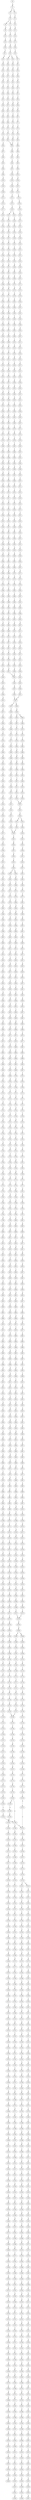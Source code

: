 strict digraph  {
	S0 -> S1 [ label = A ];
	S1 -> S2 [ label = A ];
	S1 -> S3 [ label = G ];
	S2 -> S4 [ label = T ];
	S3 -> S5 [ label = T ];
	S4 -> S6 [ label = C ];
	S4 -> S7 [ label = T ];
	S5 -> S8 [ label = C ];
	S6 -> S9 [ label = G ];
	S7 -> S10 [ label = G ];
	S8 -> S11 [ label = G ];
	S9 -> S12 [ label = C ];
	S10 -> S13 [ label = C ];
	S11 -> S14 [ label = C ];
	S12 -> S15 [ label = C ];
	S13 -> S16 [ label = C ];
	S14 -> S17 [ label = C ];
	S15 -> S18 [ label = A ];
	S16 -> S19 [ label = A ];
	S17 -> S20 [ label = A ];
	S18 -> S21 [ label = T ];
	S19 -> S22 [ label = T ];
	S20 -> S23 [ label = T ];
	S21 -> S24 [ label = G ];
	S22 -> S25 [ label = A ];
	S22 -> S26 [ label = G ];
	S23 -> S27 [ label = G ];
	S24 -> S28 [ label = A ];
	S25 -> S29 [ label = A ];
	S26 -> S30 [ label = A ];
	S27 -> S31 [ label = A ];
	S28 -> S32 [ label = A ];
	S29 -> S33 [ label = A ];
	S30 -> S34 [ label = A ];
	S31 -> S35 [ label = A ];
	S32 -> S36 [ label = G ];
	S33 -> S37 [ label = C ];
	S34 -> S38 [ label = C ];
	S35 -> S39 [ label = G ];
	S36 -> S40 [ label = A ];
	S37 -> S41 [ label = C ];
	S38 -> S42 [ label = C ];
	S39 -> S43 [ label = A ];
	S40 -> S44 [ label = G ];
	S41 -> S45 [ label = T ];
	S42 -> S46 [ label = T ];
	S43 -> S47 [ label = G ];
	S44 -> S48 [ label = T ];
	S45 -> S49 [ label = C ];
	S46 -> S50 [ label = C ];
	S47 -> S51 [ label = G ];
	S48 -> S52 [ label = C ];
	S49 -> S53 [ label = C ];
	S50 -> S54 [ label = C ];
	S51 -> S55 [ label = C ];
	S52 -> S56 [ label = T ];
	S53 -> S57 [ label = A ];
	S54 -> S58 [ label = A ];
	S55 -> S59 [ label = A ];
	S56 -> S60 [ label = C ];
	S57 -> S61 [ label = G ];
	S58 -> S62 [ label = G ];
	S59 -> S63 [ label = G ];
	S60 -> S64 [ label = T ];
	S61 -> S65 [ label = T ];
	S62 -> S66 [ label = T ];
	S63 -> S67 [ label = T ];
	S64 -> S68 [ label = C ];
	S65 -> S69 [ label = C ];
	S66 -> S70 [ label = C ];
	S67 -> S71 [ label = C ];
	S68 -> S72 [ label = T ];
	S69 -> S73 [ label = G ];
	S70 -> S74 [ label = G ];
	S71 -> S75 [ label = C ];
	S72 -> S76 [ label = C ];
	S73 -> S77 [ label = T ];
	S74 -> S78 [ label = T ];
	S75 -> S79 [ label = T ];
	S76 -> S80 [ label = G ];
	S77 -> S81 [ label = G ];
	S78 -> S82 [ label = G ];
	S79 -> S83 [ label = G ];
	S80 -> S84 [ label = G ];
	S81 -> S85 [ label = C ];
	S82 -> S85 [ label = C ];
	S83 -> S86 [ label = C ];
	S84 -> S87 [ label = T ];
	S85 -> S88 [ label = C ];
	S86 -> S89 [ label = G ];
	S87 -> S90 [ label = C ];
	S88 -> S91 [ label = A ];
	S89 -> S92 [ label = G ];
	S90 -> S93 [ label = T ];
	S91 -> S94 [ label = C ];
	S92 -> S95 [ label = C ];
	S93 -> S96 [ label = C ];
	S94 -> S97 [ label = G ];
	S95 -> S98 [ label = C ];
	S96 -> S99 [ label = G ];
	S97 -> S100 [ label = A ];
	S98 -> S101 [ label = T ];
	S99 -> S102 [ label = G ];
	S100 -> S103 [ label = G ];
	S101 -> S104 [ label = G ];
	S102 -> S105 [ label = T ];
	S103 -> S106 [ label = T ];
	S104 -> S107 [ label = T ];
	S105 -> S108 [ label = T ];
	S106 -> S109 [ label = G ];
	S107 -> S110 [ label = G ];
	S108 -> S111 [ label = C ];
	S109 -> S112 [ label = T ];
	S110 -> S113 [ label = C ];
	S111 -> S114 [ label = A ];
	S112 -> S115 [ label = C ];
	S113 -> S116 [ label = T ];
	S114 -> S117 [ label = A ];
	S115 -> S118 [ label = T ];
	S116 -> S119 [ label = A ];
	S117 -> S120 [ label = G ];
	S118 -> S121 [ label = T ];
	S118 -> S122 [ label = C ];
	S119 -> S123 [ label = C ];
	S120 -> S124 [ label = A ];
	S121 -> S125 [ label = C ];
	S122 -> S126 [ label = C ];
	S123 -> S127 [ label = C ];
	S124 -> S128 [ label = C ];
	S125 -> S129 [ label = G ];
	S126 -> S130 [ label = G ];
	S127 -> S131 [ label = T ];
	S128 -> S132 [ label = C ];
	S129 -> S133 [ label = G ];
	S130 -> S134 [ label = T ];
	S131 -> S135 [ label = G ];
	S132 -> S136 [ label = T ];
	S133 -> S137 [ label = T ];
	S134 -> S138 [ label = T ];
	S135 -> S139 [ label = T ];
	S136 -> S140 [ label = T ];
	S137 -> S141 [ label = C ];
	S138 -> S142 [ label = C ];
	S139 -> S143 [ label = C ];
	S140 -> S144 [ label = T ];
	S141 -> S145 [ label = C ];
	S142 -> S146 [ label = C ];
	S143 -> S147 [ label = C ];
	S144 -> S148 [ label = T ];
	S145 -> S149 [ label = T ];
	S146 -> S150 [ label = T ];
	S147 -> S151 [ label = T ];
	S148 -> S152 [ label = T ];
	S149 -> S153 [ label = T ];
	S150 -> S154 [ label = T ];
	S151 -> S155 [ label = T ];
	S152 -> S156 [ label = G ];
	S153 -> S157 [ label = G ];
	S154 -> S158 [ label = A ];
	S155 -> S159 [ label = G ];
	S156 -> S160 [ label = A ];
	S157 -> S161 [ label = A ];
	S158 -> S162 [ label = A ];
	S159 -> S163 [ label = A ];
	S160 -> S164 [ label = A ];
	S161 -> S165 [ label = A ];
	S162 -> S166 [ label = A ];
	S163 -> S167 [ label = A ];
	S164 -> S168 [ label = C ];
	S165 -> S169 [ label = C ];
	S166 -> S170 [ label = C ];
	S167 -> S171 [ label = C ];
	S168 -> S172 [ label = A ];
	S169 -> S173 [ label = A ];
	S170 -> S174 [ label = A ];
	S171 -> S175 [ label = A ];
	S172 -> S176 [ label = G ];
	S173 -> S177 [ label = G ];
	S174 -> S178 [ label = G ];
	S175 -> S179 [ label = G ];
	S176 -> S180 [ label = T ];
	S177 -> S181 [ label = G ];
	S178 -> S182 [ label = G ];
	S179 -> S183 [ label = G ];
	S180 -> S184 [ label = T ];
	S181 -> S185 [ label = T ];
	S182 -> S186 [ label = T ];
	S183 -> S187 [ label = G ];
	S184 -> S188 [ label = G ];
	S185 -> S189 [ label = C ];
	S186 -> S190 [ label = C ];
	S187 -> S191 [ label = T ];
	S188 -> S192 [ label = A ];
	S189 -> S193 [ label = C ];
	S190 -> S194 [ label = T ];
	S191 -> S195 [ label = C ];
	S192 -> S196 [ label = C ];
	S193 -> S197 [ label = C ];
	S194 -> S198 [ label = C ];
	S195 -> S199 [ label = C ];
	S196 -> S200 [ label = T ];
	S197 -> S201 [ label = T ];
	S198 -> S202 [ label = T ];
	S199 -> S203 [ label = G ];
	S200 -> S204 [ label = G ];
	S201 -> S205 [ label = T ];
	S202 -> S206 [ label = C ];
	S203 -> S207 [ label = C ];
	S204 -> S208 [ label = T ];
	S205 -> S209 [ label = C ];
	S206 -> S210 [ label = C ];
	S207 -> S211 [ label = C ];
	S208 -> S212 [ label = A ];
	S209 -> S213 [ label = G ];
	S210 -> S214 [ label = G ];
	S211 -> S215 [ label = G ];
	S212 -> S216 [ label = C ];
	S213 -> S217 [ label = C ];
	S214 -> S218 [ label = T ];
	S215 -> S219 [ label = C ];
	S216 -> S220 [ label = A ];
	S217 -> S221 [ label = A ];
	S218 -> S222 [ label = A ];
	S219 -> S223 [ label = A ];
	S220 -> S224 [ label = C ];
	S221 -> S225 [ label = C ];
	S222 -> S226 [ label = C ];
	S223 -> S227 [ label = C ];
	S224 -> S228 [ label = T ];
	S225 -> S229 [ label = G ];
	S226 -> S230 [ label = A ];
	S227 -> S231 [ label = G ];
	S228 -> S232 [ label = T ];
	S229 -> S233 [ label = T ];
	S230 -> S234 [ label = T ];
	S231 -> S235 [ label = C ];
	S232 -> S236 [ label = G ];
	S233 -> S237 [ label = G ];
	S234 -> S238 [ label = G ];
	S235 -> S239 [ label = G ];
	S236 -> S240 [ label = G ];
	S237 -> S241 [ label = G ];
	S238 -> S242 [ label = G ];
	S239 -> S243 [ label = C ];
	S240 -> S244 [ label = A ];
	S241 -> S245 [ label = C ];
	S242 -> S246 [ label = C ];
	S243 -> S247 [ label = A ];
	S244 -> S248 [ label = G ];
	S245 -> S249 [ label = G ];
	S246 -> S250 [ label = G ];
	S247 -> S251 [ label = G ];
	S248 -> S252 [ label = A ];
	S249 -> S253 [ label = T ];
	S250 -> S254 [ label = C ];
	S251 -> S255 [ label = C ];
	S252 -> S256 [ label = C ];
	S253 -> S257 [ label = C ];
	S254 -> S258 [ label = C ];
	S255 -> S259 [ label = C ];
	S256 -> S260 [ label = C ];
	S257 -> S261 [ label = C ];
	S258 -> S262 [ label = C ];
	S259 -> S263 [ label = G ];
	S260 -> S264 [ label = C ];
	S261 -> S265 [ label = C ];
	S262 -> S266 [ label = C ];
	S263 -> S267 [ label = G ];
	S264 -> S268 [ label = C ];
	S265 -> S269 [ label = C ];
	S266 -> S270 [ label = C ];
	S267 -> S271 [ label = C ];
	S268 -> S272 [ label = C ];
	S269 -> S273 [ label = A ];
	S270 -> S274 [ label = A ];
	S271 -> S275 [ label = A ];
	S272 -> S276 [ label = C ];
	S273 -> S277 [ label = C ];
	S274 -> S278 [ label = C ];
	S275 -> S279 [ label = C ];
	S276 -> S280 [ label = T ];
	S277 -> S281 [ label = T ];
	S278 -> S282 [ label = T ];
	S279 -> S283 [ label = T ];
	S280 -> S284 [ label = T ];
	S281 -> S285 [ label = T ];
	S282 -> S286 [ label = T ];
	S283 -> S287 [ label = T ];
	S284 -> S288 [ label = C ];
	S285 -> S289 [ label = G ];
	S286 -> S290 [ label = T ];
	S287 -> S291 [ label = C ];
	S288 -> S292 [ label = A ];
	S289 -> S293 [ label = A ];
	S290 -> S294 [ label = A ];
	S291 -> S295 [ label = A ];
	S292 -> S296 [ label = G ];
	S293 -> S297 [ label = G ];
	S294 -> S298 [ label = G ];
	S295 -> S299 [ label = G ];
	S296 -> S300 [ label = A ];
	S297 -> S301 [ label = C ];
	S298 -> S302 [ label = C ];
	S299 -> S303 [ label = C ];
	S300 -> S304 [ label = G ];
	S301 -> S305 [ label = C ];
	S302 -> S306 [ label = C ];
	S303 -> S307 [ label = C ];
	S304 -> S308 [ label = G ];
	S305 -> S309 [ label = G ];
	S306 -> S310 [ label = G ];
	S307 -> S311 [ label = G ];
	S308 -> S312 [ label = T ];
	S309 -> S313 [ label = C ];
	S310 -> S314 [ label = T ];
	S311 -> S315 [ label = C ];
	S312 -> S316 [ label = C ];
	S313 -> S317 [ label = C ];
	S314 -> S318 [ label = C ];
	S315 -> S319 [ label = C ];
	S316 -> S320 [ label = C ];
	S317 -> S321 [ label = C ];
	S318 -> S322 [ label = C ];
	S319 -> S323 [ label = C ];
	S320 -> S324 [ label = C ];
	S321 -> S325 [ label = C ];
	S322 -> S326 [ label = C ];
	S323 -> S327 [ label = C ];
	S324 -> S328 [ label = T ];
	S325 -> S329 [ label = T ];
	S326 -> S330 [ label = A ];
	S327 -> S331 [ label = T ];
	S328 -> S332 [ label = T ];
	S329 -> S333 [ label = C ];
	S330 -> S334 [ label = C ];
	S331 -> S335 [ label = T ];
	S332 -> S336 [ label = C ];
	S333 -> S337 [ label = C ];
	S334 -> S338 [ label = C ];
	S335 -> S339 [ label = C ];
	S336 -> S340 [ label = T ];
	S337 -> S341 [ label = A ];
	S338 -> S342 [ label = A ];
	S339 -> S343 [ label = A ];
	S340 -> S344 [ label = C ];
	S341 -> S345 [ label = C ];
	S342 -> S346 [ label = C ];
	S343 -> S347 [ label = C ];
	S344 -> S348 [ label = G ];
	S345 -> S349 [ label = C ];
	S346 -> S350 [ label = C ];
	S347 -> S351 [ label = G ];
	S348 -> S352 [ label = T ];
	S349 -> S353 [ label = C ];
	S350 -> S354 [ label = G ];
	S351 -> S355 [ label = C ];
	S352 -> S356 [ label = A ];
	S353 -> S357 [ label = G ];
	S354 -> S358 [ label = A ];
	S355 -> S359 [ label = T ];
	S356 -> S360 [ label = C ];
	S357 -> S361 [ label = C ];
	S358 -> S362 [ label = T ];
	S359 -> S363 [ label = C ];
	S360 -> S364 [ label = G ];
	S361 -> S365 [ label = C ];
	S362 -> S366 [ label = C ];
	S363 -> S367 [ label = C ];
	S364 -> S368 [ label = G ];
	S365 -> S369 [ label = G ];
	S366 -> S370 [ label = G ];
	S367 -> S371 [ label = G ];
	S368 -> S372 [ label = C ];
	S369 -> S373 [ label = G ];
	S370 -> S374 [ label = G ];
	S371 -> S375 [ label = G ];
	S372 -> S376 [ label = T ];
	S373 -> S377 [ label = T ];
	S374 -> S378 [ label = T ];
	S375 -> S379 [ label = T ];
	S376 -> S380 [ label = A ];
	S377 -> S381 [ label = C ];
	S378 -> S382 [ label = T ];
	S379 -> S383 [ label = T ];
	S380 -> S384 [ label = C ];
	S381 -> S385 [ label = C ];
	S382 -> S386 [ label = C ];
	S383 -> S387 [ label = G ];
	S384 -> S388 [ label = T ];
	S385 -> S389 [ label = C ];
	S386 -> S390 [ label = C ];
	S387 -> S391 [ label = C ];
	S388 -> S392 [ label = G ];
	S389 -> S393 [ label = A ];
	S390 -> S394 [ label = A ];
	S391 -> S395 [ label = A ];
	S392 -> S396 [ label = G ];
	S393 -> S397 [ label = G ];
	S394 -> S398 [ label = G ];
	S395 -> S399 [ label = C ];
	S396 -> S400 [ label = T ];
	S397 -> S401 [ label = T ];
	S398 -> S402 [ label = T ];
	S399 -> S403 [ label = T ];
	S400 -> S404 [ label = G ];
	S401 -> S405 [ label = G ];
	S402 -> S406 [ label = G ];
	S403 -> S407 [ label = G ];
	S404 -> S408 [ label = C ];
	S405 -> S409 [ label = G ];
	S406 -> S410 [ label = G ];
	S407 -> S411 [ label = G ];
	S408 -> S412 [ label = T ];
	S409 -> S413 [ label = T ];
	S410 -> S414 [ label = T ];
	S411 -> S415 [ label = T ];
	S412 -> S416 [ label = A ];
	S413 -> S417 [ label = C ];
	S414 -> S418 [ label = C ];
	S415 -> S419 [ label = C ];
	S416 -> S420 [ label = C ];
	S417 -> S421 [ label = G ];
	S418 -> S422 [ label = G ];
	S419 -> S423 [ label = G ];
	S420 -> S424 [ label = T ];
	S421 -> S425 [ label = T ];
	S422 -> S426 [ label = T ];
	S423 -> S427 [ label = T ];
	S424 -> S428 [ label = G ];
	S425 -> S429 [ label = C ];
	S426 -> S430 [ label = C ];
	S427 -> S431 [ label = C ];
	S428 -> S432 [ label = T ];
	S429 -> S433 [ label = C ];
	S430 -> S434 [ label = C ];
	S431 -> S435 [ label = C ];
	S432 -> S436 [ label = A ];
	S433 -> S437 [ label = G ];
	S434 -> S438 [ label = G ];
	S435 -> S439 [ label = G ];
	S436 -> S440 [ label = A ];
	S437 -> S441 [ label = T ];
	S438 -> S441 [ label = T ];
	S439 -> S442 [ label = T ];
	S440 -> S443 [ label = C ];
	S441 -> S444 [ label = C ];
	S442 -> S445 [ label = C ];
	S443 -> S446 [ label = A ];
	S444 -> S447 [ label = A ];
	S445 -> S448 [ label = A ];
	S446 -> S449 [ label = C ];
	S447 -> S450 [ label = C ];
	S448 -> S451 [ label = C ];
	S449 -> S452 [ label = A ];
	S450 -> S453 [ label = C ];
	S451 -> S453 [ label = C ];
	S452 -> S454 [ label = C ];
	S453 -> S455 [ label = C ];
	S453 -> S456 [ label = G ];
	S454 -> S457 [ label = G ];
	S455 -> S458 [ label = T ];
	S456 -> S459 [ label = A ];
	S457 -> S460 [ label = C ];
	S458 -> S461 [ label = G ];
	S459 -> S462 [ label = A ];
	S459 -> S463 [ label = G ];
	S460 -> S464 [ label = T ];
	S461 -> S465 [ label = T ];
	S462 -> S466 [ label = T ];
	S463 -> S467 [ label = T ];
	S464 -> S468 [ label = C ];
	S465 -> S469 [ label = C ];
	S466 -> S470 [ label = C ];
	S467 -> S471 [ label = C ];
	S468 -> S472 [ label = C ];
	S469 -> S473 [ label = C ];
	S470 -> S474 [ label = C ];
	S471 -> S475 [ label = C ];
	S472 -> S476 [ label = T ];
	S473 -> S477 [ label = T ];
	S474 -> S478 [ label = T ];
	S475 -> S479 [ label = T ];
	S476 -> S480 [ label = A ];
	S477 -> S481 [ label = T ];
	S478 -> S482 [ label = C ];
	S479 -> S483 [ label = C ];
	S480 -> S484 [ label = G ];
	S481 -> S485 [ label = G ];
	S482 -> S486 [ label = G ];
	S483 -> S487 [ label = G ];
	S484 -> S488 [ label = A ];
	S485 -> S489 [ label = A ];
	S486 -> S490 [ label = A ];
	S487 -> S491 [ label = A ];
	S488 -> S492 [ label = A ];
	S489 -> S493 [ label = A ];
	S490 -> S494 [ label = A ];
	S491 -> S495 [ label = A ];
	S492 -> S496 [ label = C ];
	S493 -> S497 [ label = C ];
	S494 -> S498 [ label = C ];
	S495 -> S499 [ label = C ];
	S496 -> S500 [ label = T ];
	S497 -> S501 [ label = T ];
	S498 -> S502 [ label = T ];
	S499 -> S503 [ label = T ];
	S500 -> S504 [ label = T ];
	S501 -> S505 [ label = T ];
	S502 -> S506 [ label = T ];
	S503 -> S507 [ label = T ];
	S504 -> S508 [ label = C ];
	S505 -> S509 [ label = C ];
	S506 -> S510 [ label = C ];
	S507 -> S511 [ label = C ];
	S508 -> S512 [ label = A ];
	S509 -> S513 [ label = A ];
	S510 -> S514 [ label = A ];
	S511 -> S515 [ label = A ];
	S512 -> S516 [ label = A ];
	S513 -> S517 [ label = A ];
	S514 -> S518 [ label = A ];
	S515 -> S519 [ label = A ];
	S516 -> S520 [ label = C ];
	S517 -> S521 [ label = C ];
	S518 -> S522 [ label = C ];
	S519 -> S522 [ label = C ];
	S520 -> S523 [ label = C ];
	S521 -> S524 [ label = T ];
	S522 -> S525 [ label = T ];
	S523 -> S526 [ label = G ];
	S524 -> S527 [ label = G ];
	S525 -> S528 [ label = G ];
	S526 -> S529 [ label = G ];
	S527 -> S530 [ label = G ];
	S528 -> S531 [ label = G ];
	S528 -> S532 [ label = C ];
	S529 -> S533 [ label = C ];
	S530 -> S534 [ label = C ];
	S531 -> S535 [ label = C ];
	S532 -> S536 [ label = C ];
	S533 -> S537 [ label = C ];
	S534 -> S538 [ label = C ];
	S535 -> S538 [ label = C ];
	S536 -> S539 [ label = C ];
	S537 -> S540 [ label = C ];
	S538 -> S541 [ label = C ];
	S539 -> S542 [ label = T ];
	S540 -> S543 [ label = A ];
	S541 -> S544 [ label = A ];
	S542 -> S545 [ label = A ];
	S543 -> S546 [ label = G ];
	S544 -> S547 [ label = G ];
	S545 -> S548 [ label = G ];
	S546 -> S549 [ label = T ];
	S547 -> S550 [ label = G ];
	S548 -> S551 [ label = G ];
	S549 -> S552 [ label = T ];
	S550 -> S553 [ label = T ];
	S551 -> S554 [ label = T ];
	S552 -> S555 [ label = G ];
	S553 -> S556 [ label = G ];
	S554 -> S557 [ label = G ];
	S555 -> S558 [ label = T ];
	S556 -> S559 [ label = C ];
	S556 -> S560 [ label = G ];
	S557 -> S561 [ label = T ];
	S558 -> S562 [ label = G ];
	S559 -> S563 [ label = G ];
	S560 -> S564 [ label = G ];
	S561 -> S565 [ label = G ];
	S562 -> S566 [ label = C ];
	S563 -> S567 [ label = C ];
	S564 -> S568 [ label = C ];
	S565 -> S569 [ label = C ];
	S566 -> S570 [ label = G ];
	S567 -> S571 [ label = G ];
	S568 -> S572 [ label = T ];
	S569 -> S573 [ label = G ];
	S570 -> S574 [ label = T ];
	S571 -> S575 [ label = T ];
	S572 -> S576 [ label = T ];
	S573 -> S577 [ label = T ];
	S574 -> S578 [ label = C ];
	S575 -> S579 [ label = C ];
	S576 -> S580 [ label = C ];
	S577 -> S581 [ label = C ];
	S578 -> S582 [ label = G ];
	S579 -> S583 [ label = G ];
	S580 -> S584 [ label = G ];
	S581 -> S585 [ label = G ];
	S582 -> S586 [ label = A ];
	S583 -> S587 [ label = T ];
	S584 -> S588 [ label = A ];
	S585 -> S589 [ label = A ];
	S586 -> S590 [ label = A ];
	S587 -> S591 [ label = G ];
	S588 -> S592 [ label = A ];
	S589 -> S593 [ label = A ];
	S590 -> S594 [ label = C ];
	S591 -> S595 [ label = C ];
	S592 -> S596 [ label = C ];
	S593 -> S597 [ label = C ];
	S594 -> S598 [ label = C ];
	S595 -> S599 [ label = A ];
	S596 -> S600 [ label = A ];
	S597 -> S601 [ label = A ];
	S598 -> S602 [ label = T ];
	S599 -> S603 [ label = T ];
	S600 -> S604 [ label = C ];
	S601 -> S605 [ label = C ];
	S602 -> S606 [ label = T ];
	S603 -> S607 [ label = C ];
	S604 -> S608 [ label = G ];
	S605 -> S609 [ label = C ];
	S606 -> S610 [ label = C ];
	S607 -> S611 [ label = C ];
	S608 -> S612 [ label = C ];
	S609 -> S613 [ label = C ];
	S610 -> S614 [ label = G ];
	S611 -> S615 [ label = G ];
	S612 -> S616 [ label = G ];
	S613 -> S617 [ label = G ];
	S614 -> S618 [ label = T ];
	S615 -> S619 [ label = C ];
	S616 -> S620 [ label = C ];
	S617 -> S621 [ label = T ];
	S618 -> S622 [ label = A ];
	S619 -> S623 [ label = A ];
	S620 -> S624 [ label = A ];
	S621 -> S625 [ label = A ];
	S622 -> S626 [ label = C ];
	S623 -> S627 [ label = C ];
	S624 -> S628 [ label = C ];
	S625 -> S629 [ label = C ];
	S626 -> S630 [ label = T ];
	S627 -> S631 [ label = G ];
	S628 -> S632 [ label = G ];
	S629 -> S633 [ label = G ];
	S630 -> S634 [ label = T ];
	S631 -> S635 [ label = T ];
	S632 -> S636 [ label = T ];
	S633 -> S637 [ label = T ];
	S634 -> S638 [ label = C ];
	S635 -> S639 [ label = C ];
	S636 -> S640 [ label = C ];
	S637 -> S641 [ label = C ];
	S638 -> S642 [ label = A ];
	S639 -> S643 [ label = G ];
	S640 -> S644 [ label = C ];
	S641 -> S645 [ label = C ];
	S642 -> S646 [ label = A ];
	S643 -> S647 [ label = A ];
	S644 -> S648 [ label = A ];
	S645 -> S649 [ label = A ];
	S646 -> S650 [ label = G ];
	S647 -> S651 [ label = G ];
	S648 -> S652 [ label = G ];
	S649 -> S653 [ label = G ];
	S650 -> S654 [ label = C ];
	S651 -> S655 [ label = C ];
	S652 -> S656 [ label = C ];
	S653 -> S657 [ label = C ];
	S654 -> S658 [ label = G ];
	S655 -> S659 [ label = G ];
	S656 -> S660 [ label = G ];
	S657 -> S661 [ label = G ];
	S658 -> S662 [ label = A ];
	S659 -> S663 [ label = A ];
	S660 -> S664 [ label = A ];
	S661 -> S665 [ label = A ];
	S662 -> S666 [ label = G ];
	S663 -> S667 [ label = G ];
	S664 -> S668 [ label = G ];
	S665 -> S669 [ label = G ];
	S666 -> S670 [ label = T ];
	S667 -> S671 [ label = T ];
	S668 -> S672 [ label = T ];
	S669 -> S673 [ label = T ];
	S670 -> S674 [ label = C ];
	S671 -> S675 [ label = C ];
	S672 -> S676 [ label = C ];
	S673 -> S677 [ label = C ];
	S674 -> S678 [ label = C ];
	S675 -> S679 [ label = G ];
	S676 -> S680 [ label = C ];
	S677 -> S681 [ label = T ];
	S678 -> S682 [ label = C ];
	S679 -> S683 [ label = A ];
	S680 -> S684 [ label = C ];
	S681 -> S685 [ label = C ];
	S682 -> S686 [ label = T ];
	S683 -> S687 [ label = A ];
	S684 -> S688 [ label = G ];
	S685 -> S689 [ label = G ];
	S686 -> S690 [ label = C ];
	S687 -> S691 [ label = C ];
	S688 -> S692 [ label = C ];
	S689 -> S693 [ label = T ];
	S690 -> S694 [ label = C ];
	S691 -> S695 [ label = C ];
	S692 -> S696 [ label = C ];
	S693 -> S697 [ label = C ];
	S694 -> S698 [ label = G ];
	S695 -> S699 [ label = T ];
	S696 -> S700 [ label = T ];
	S697 -> S701 [ label = T ];
	S698 -> S702 [ label = G ];
	S699 -> S703 [ label = G ];
	S700 -> S704 [ label = G ];
	S701 -> S705 [ label = G ];
	S702 -> S706 [ label = T ];
	S703 -> S707 [ label = T ];
	S704 -> S708 [ label = T ];
	S705 -> S709 [ label = T ];
	S706 -> S710 [ label = C ];
	S707 -> S711 [ label = C ];
	S708 -> S712 [ label = C ];
	S709 -> S713 [ label = T ];
	S710 -> S714 [ label = T ];
	S711 -> S715 [ label = G ];
	S712 -> S716 [ label = G ];
	S713 -> S717 [ label = C ];
	S714 -> S718 [ label = G ];
	S715 -> S719 [ label = C ];
	S716 -> S720 [ label = C ];
	S717 -> S721 [ label = C ];
	S718 -> S722 [ label = G ];
	S719 -> S723 [ label = G ];
	S720 -> S724 [ label = G ];
	S721 -> S725 [ label = G ];
	S722 -> S726 [ label = A ];
	S723 -> S727 [ label = C ];
	S724 -> S728 [ label = C ];
	S725 -> S729 [ label = T ];
	S726 -> S730 [ label = G ];
	S727 -> S731 [ label = G ];
	S728 -> S732 [ label = A ];
	S729 -> S733 [ label = G ];
	S730 -> S734 [ label = G ];
	S731 -> S735 [ label = A ];
	S732 -> S736 [ label = A ];
	S733 -> S737 [ label = G ];
	S734 -> S738 [ label = G ];
	S735 -> S739 [ label = G ];
	S736 -> S740 [ label = C ];
	S737 -> S741 [ label = C ];
	S738 -> S742 [ label = T ];
	S739 -> S743 [ label = C ];
	S740 -> S744 [ label = C ];
	S741 -> S745 [ label = C ];
	S742 -> S746 [ label = G ];
	S743 -> S747 [ label = A ];
	S744 -> S748 [ label = C ];
	S745 -> S749 [ label = C ];
	S746 -> S750 [ label = T ];
	S747 -> S751 [ label = G ];
	S748 -> S752 [ label = G ];
	S749 -> S753 [ label = G ];
	S750 -> S754 [ label = T ];
	S751 -> S755 [ label = T ];
	S752 -> S756 [ label = T ];
	S753 -> S757 [ label = T ];
	S754 -> S758 [ label = C ];
	S755 -> S759 [ label = G ];
	S756 -> S760 [ label = A ];
	S757 -> S761 [ label = C ];
	S758 -> S762 [ label = C ];
	S759 -> S763 [ label = C ];
	S760 -> S764 [ label = C ];
	S761 -> S765 [ label = C ];
	S762 -> S766 [ label = A ];
	S763 -> S767 [ label = A ];
	S764 -> S768 [ label = A ];
	S765 -> S769 [ label = A ];
	S766 -> S770 [ label = G ];
	S767 -> S771 [ label = A ];
	S768 -> S772 [ label = G ];
	S769 -> S773 [ label = G ];
	S770 -> S774 [ label = C ];
	S771 -> S775 [ label = C ];
	S772 -> S776 [ label = C ];
	S773 -> S777 [ label = T ];
	S774 -> S778 [ label = A ];
	S775 -> S779 [ label = A ];
	S776 -> S780 [ label = A ];
	S777 -> S781 [ label = A ];
	S778 -> S782 [ label = G ];
	S779 -> S783 [ label = G ];
	S780 -> S784 [ label = G ];
	S781 -> S785 [ label = G ];
	S782 -> S786 [ label = A ];
	S783 -> S787 [ label = C ];
	S784 -> S788 [ label = G ];
	S785 -> S789 [ label = C ];
	S786 -> S790 [ label = T ];
	S787 -> S791 [ label = T ];
	S788 -> S792 [ label = T ];
	S789 -> S793 [ label = T ];
	S790 -> S794 [ label = A ];
	S791 -> S795 [ label = A ];
	S792 -> S796 [ label = G ];
	S793 -> S797 [ label = C ];
	S794 -> S798 [ label = A ];
	S795 -> S799 [ label = C ];
	S796 -> S800 [ label = C ];
	S797 -> S801 [ label = C ];
	S798 -> S802 [ label = A ];
	S799 -> S803 [ label = G ];
	S800 -> S804 [ label = A ];
	S801 -> S805 [ label = A ];
	S802 -> S806 [ label = A ];
	S803 -> S807 [ label = A ];
	S804 -> S808 [ label = C ];
	S805 -> S809 [ label = C ];
	S806 -> S810 [ label = A ];
	S807 -> S811 [ label = G ];
	S808 -> S812 [ label = G ];
	S809 -> S813 [ label = C ];
	S810 -> S814 [ label = C ];
	S811 -> S815 [ label = A ];
	S812 -> S816 [ label = C ];
	S813 -> S817 [ label = G ];
	S814 -> S818 [ label = T ];
	S815 -> S819 [ label = A ];
	S816 -> S820 [ label = G ];
	S817 -> S821 [ label = G ];
	S818 -> S822 [ label = T ];
	S819 -> S823 [ label = C ];
	S820 -> S824 [ label = G ];
	S821 -> S825 [ label = A ];
	S822 -> S826 [ label = T ];
	S823 -> S827 [ label = T ];
	S824 -> S828 [ label = T ];
	S825 -> S829 [ label = C ];
	S826 -> S830 [ label = G ];
	S827 -> S831 [ label = G ];
	S828 -> S832 [ label = G ];
	S829 -> S833 [ label = G ];
	S830 -> S834 [ label = C ];
	S831 -> S835 [ label = G ];
	S832 -> S836 [ label = C ];
	S833 -> S837 [ label = T ];
	S834 -> S838 [ label = C ];
	S835 -> S839 [ label = C ];
	S836 -> S840 [ label = C ];
	S837 -> S841 [ label = C ];
	S838 -> S842 [ label = G ];
	S839 -> S843 [ label = G ];
	S840 -> S844 [ label = G ];
	S841 -> S845 [ label = G ];
	S842 -> S846 [ label = T ];
	S843 -> S847 [ label = C ];
	S844 -> S848 [ label = C ];
	S845 -> S849 [ label = T ];
	S846 -> S850 [ label = A ];
	S847 -> S851 [ label = A ];
	S848 -> S852 [ label = A ];
	S849 -> S853 [ label = G ];
	S850 -> S854 [ label = G ];
	S851 -> S855 [ label = G ];
	S852 -> S856 [ label = A ];
	S853 -> S857 [ label = A ];
	S854 -> S858 [ label = C ];
	S855 -> S859 [ label = C ];
	S856 -> S860 [ label = C ];
	S857 -> S861 [ label = C ];
	S858 -> S862 [ label = C ];
	S859 -> S863 [ label = G ];
	S860 -> S864 [ label = C ];
	S861 -> S865 [ label = C ];
	S862 -> S866 [ label = G ];
	S863 -> S867 [ label = G ];
	S864 -> S868 [ label = A ];
	S865 -> S869 [ label = G ];
	S866 -> S870 [ label = G ];
	S867 -> S871 [ label = G ];
	S868 -> S872 [ label = G ];
	S869 -> S873 [ label = G ];
	S870 -> S874 [ label = T ];
	S871 -> S875 [ label = T ];
	S872 -> S876 [ label = T ];
	S873 -> S877 [ label = T ];
	S874 -> S878 [ label = G ];
	S875 -> S879 [ label = G ];
	S876 -> S880 [ label = C ];
	S877 -> S881 [ label = C ];
	S878 -> S882 [ label = A ];
	S879 -> S883 [ label = C ];
	S880 -> S884 [ label = G ];
	S881 -> S885 [ label = G ];
	S882 -> S886 [ label = C ];
	S883 -> S887 [ label = C ];
	S884 -> S888 [ label = C ];
	S885 -> S889 [ label = C ];
	S886 -> S890 [ label = G ];
	S887 -> S891 [ label = G ];
	S888 -> S892 [ label = G ];
	S889 -> S893 [ label = G ];
	S890 -> S894 [ label = T ];
	S891 -> S895 [ label = C ];
	S892 -> S896 [ label = C ];
	S893 -> S897 [ label = T ];
	S894 -> S898 [ label = G ];
	S895 -> S899 [ label = C ];
	S896 -> S900 [ label = A ];
	S897 -> S901 [ label = A ];
	S898 -> S902 [ label = G ];
	S899 -> S903 [ label = G ];
	S900 -> S904 [ label = G ];
	S901 -> S905 [ label = G ];
	S902 -> S906 [ label = G ];
	S903 -> S907 [ label = G ];
	S904 -> S908 [ label = C ];
	S905 -> S909 [ label = C ];
	S906 -> S910 [ label = T ];
	S907 -> S911 [ label = T ];
	S908 -> S912 [ label = C ];
	S909 -> S913 [ label = C ];
	S910 -> S914 [ label = A ];
	S911 -> S915 [ label = G ];
	S912 -> S916 [ label = G ];
	S913 -> S917 [ label = G ];
	S914 -> S918 [ label = C ];
	S915 -> S919 [ label = G ];
	S916 -> S920 [ label = G ];
	S917 -> S921 [ label = C ];
	S918 -> S922 [ label = T ];
	S919 -> S923 [ label = T ];
	S920 -> S924 [ label = T ];
	S921 -> S925 [ label = T ];
	S922 -> S926 [ label = A ];
	S923 -> S927 [ label = G ];
	S924 -> S928 [ label = G ];
	S925 -> S929 [ label = G ];
	S926 -> S930 [ label = T ];
	S927 -> S931 [ label = G ];
	S928 -> S932 [ label = G ];
	S929 -> S933 [ label = G ];
	S930 -> S934 [ label = T ];
	S931 -> S935 [ label = A ];
	S932 -> S936 [ label = A ];
	S933 -> S937 [ label = A ];
	S934 -> S938 [ label = G ];
	S935 -> S939 [ label = A ];
	S936 -> S940 [ label = A ];
	S937 -> S941 [ label = A ];
	S938 -> S942 [ label = G ];
	S939 -> S943 [ label = C ];
	S940 -> S944 [ label = G ];
	S941 -> S945 [ label = G ];
	S942 -> S946 [ label = A ];
	S943 -> S947 [ label = C ];
	S944 -> S948 [ label = A ];
	S945 -> S949 [ label = A ];
	S946 -> S950 [ label = A ];
	S947 -> S951 [ label = T ];
	S948 -> S952 [ label = A ];
	S949 -> S953 [ label = A ];
	S950 -> S954 [ label = C ];
	S951 -> S955 [ label = C ];
	S952 -> S956 [ label = C ];
	S953 -> S957 [ label = C ];
	S954 -> S958 [ label = G ];
	S955 -> S959 [ label = G ];
	S956 -> S960 [ label = G ];
	S957 -> S961 [ label = G ];
	S958 -> S962 [ label = G ];
	S959 -> S963 [ label = G ];
	S960 -> S964 [ label = G ];
	S961 -> S965 [ label = G ];
	S962 -> S966 [ label = T ];
	S963 -> S967 [ label = C ];
	S964 -> S968 [ label = C ];
	S965 -> S969 [ label = C ];
	S966 -> S970 [ label = A ];
	S967 -> S971 [ label = A ];
	S968 -> S972 [ label = A ];
	S969 -> S973 [ label = A ];
	S970 -> S974 [ label = C ];
	S971 -> S975 [ label = C ];
	S972 -> S976 [ label = C ];
	S973 -> S977 [ label = C ];
	S974 -> S978 [ label = G ];
	S975 -> S979 [ label = G ];
	S976 -> S980 [ label = C ];
	S977 -> S981 [ label = T ];
	S978 -> S982 [ label = A ];
	S979 -> S983 [ label = C ];
	S980 -> S984 [ label = G ];
	S981 -> S985 [ label = G ];
	S982 -> S986 [ label = A ];
	S983 -> S987 [ label = G ];
	S984 -> S988 [ label = G ];
	S985 -> S989 [ label = G ];
	S986 -> S990 [ label = G ];
	S987 -> S991 [ label = C ];
	S988 -> S992 [ label = G ];
	S989 -> S993 [ label = G ];
	S990 -> S994 [ label = A ];
	S991 -> S995 [ label = G ];
	S992 -> S996 [ label = A ];
	S993 -> S997 [ label = A ];
	S994 -> S998 [ label = A ];
	S995 -> S999 [ label = C ];
	S996 -> S1000 [ label = A ];
	S997 -> S1001 [ label = A ];
	S998 -> S1002 [ label = G ];
	S999 -> S1003 [ label = G ];
	S1000 -> S1004 [ label = T ];
	S1001 -> S1005 [ label = C ];
	S1002 -> S1006 [ label = T ];
	S1003 -> S1007 [ label = T ];
	S1004 -> S1008 [ label = T ];
	S1005 -> S1009 [ label = T ];
	S1006 -> S1010 [ label = G ];
	S1007 -> S1011 [ label = C ];
	S1008 -> S1012 [ label = G ];
	S1009 -> S1013 [ label = G ];
	S1010 -> S1014 [ label = T ];
	S1011 -> S1015 [ label = G ];
	S1012 -> S1016 [ label = A ];
	S1013 -> S1017 [ label = G ];
	S1014 -> S1018 [ label = C ];
	S1015 -> S1019 [ label = A ];
	S1016 -> S1020 [ label = A ];
	S1017 -> S1021 [ label = A ];
	S1018 -> S1022 [ label = C ];
	S1019 -> S1023 [ label = C ];
	S1020 -> S1024 [ label = C ];
	S1021 -> S1025 [ label = C ];
	S1022 -> S1026 [ label = T ];
	S1023 -> S1027 [ label = G ];
	S1024 -> S1028 [ label = C ];
	S1025 -> S1029 [ label = C ];
	S1026 -> S1030 [ label = G ];
	S1027 -> S1031 [ label = C ];
	S1028 -> S1032 [ label = C ];
	S1029 -> S1033 [ label = C ];
	S1030 -> S1034 [ label = G ];
	S1031 -> S1035 [ label = G ];
	S1032 -> S1036 [ label = G ];
	S1033 -> S1037 [ label = G ];
	S1034 -> S1038 [ label = C ];
	S1035 -> S1039 [ label = C ];
	S1036 -> S1040 [ label = T ];
	S1037 -> S1041 [ label = T ];
	S1038 -> S1042 [ label = C ];
	S1039 -> S1043 [ label = C ];
	S1040 -> S1044 [ label = C ];
	S1041 -> S1045 [ label = C ];
	S1042 -> S1046 [ label = T ];
	S1043 -> S1047 [ label = T ];
	S1044 -> S1048 [ label = T ];
	S1045 -> S1049 [ label = T ];
	S1046 -> S1050 [ label = G ];
	S1047 -> S1051 [ label = C ];
	S1048 -> S1052 [ label = C ];
	S1049 -> S1053 [ label = C ];
	S1050 -> S1054 [ label = G ];
	S1051 -> S1055 [ label = G ];
	S1052 -> S1056 [ label = G ];
	S1053 -> S1057 [ label = G ];
	S1054 -> S1058 [ label = G ];
	S1055 -> S1059 [ label = G ];
	S1056 -> S1060 [ label = G ];
	S1057 -> S1061 [ label = G ];
	S1058 -> S1062 [ label = T ];
	S1059 -> S1063 [ label = G ];
	S1060 -> S1064 [ label = C ];
	S1061 -> S1065 [ label = C ];
	S1062 -> S1066 [ label = C ];
	S1063 -> S1067 [ label = C ];
	S1064 -> S1068 [ label = A ];
	S1065 -> S1069 [ label = A ];
	S1066 -> S1070 [ label = C ];
	S1067 -> S1071 [ label = T ];
	S1068 -> S1072 [ label = C ];
	S1069 -> S1073 [ label = C ];
	S1070 -> S1074 [ label = C ];
	S1071 -> S1075 [ label = C ];
	S1072 -> S1076 [ label = C ];
	S1073 -> S1076 [ label = C ];
	S1074 -> S1077 [ label = G ];
	S1075 -> S1078 [ label = A ];
	S1076 -> S1079 [ label = G ];
	S1077 -> S1080 [ label = A ];
	S1078 -> S1081 [ label = C ];
	S1079 -> S1082 [ label = A ];
	S1080 -> S1083 [ label = G ];
	S1081 -> S1084 [ label = G ];
	S1082 -> S1085 [ label = G ];
	S1082 -> S1086 [ label = A ];
	S1083 -> S1087 [ label = T ];
	S1084 -> S1088 [ label = T ];
	S1085 -> S1089 [ label = T ];
	S1086 -> S1090 [ label = T ];
	S1087 -> S1091 [ label = C ];
	S1088 -> S1092 [ label = C ];
	S1089 -> S1093 [ label = C ];
	S1090 -> S1094 [ label = G ];
	S1091 -> S1095 [ label = C ];
	S1092 -> S1096 [ label = C ];
	S1093 -> S1097 [ label = C ];
	S1094 -> S1098 [ label = T ];
	S1095 -> S1099 [ label = A ];
	S1096 -> S1100 [ label = A ];
	S1097 -> S1101 [ label = A ];
	S1098 -> S1102 [ label = A ];
	S1099 -> S1103 [ label = G ];
	S1100 -> S1104 [ label = G ];
	S1101 -> S1105 [ label = G ];
	S1102 -> S1106 [ label = G ];
	S1103 -> S1107 [ label = T ];
	S1104 -> S1108 [ label = C ];
	S1105 -> S1109 [ label = C ];
	S1106 -> S1110 [ label = T ];
	S1107 -> S1111 [ label = A ];
	S1108 -> S1112 [ label = T ];
	S1109 -> S1113 [ label = T ];
	S1110 -> S1114 [ label = T ];
	S1111 -> S1115 [ label = G ];
	S1112 -> S1116 [ label = T ];
	S1113 -> S1117 [ label = T ];
	S1114 -> S1118 [ label = T ];
	S1115 -> S1119 [ label = G ];
	S1116 -> S1120 [ label = C ];
	S1117 -> S1121 [ label = C ];
	S1118 -> S1122 [ label = C ];
	S1119 -> S1123 [ label = G ];
	S1120 -> S1124 [ label = A ];
	S1121 -> S1125 [ label = A ];
	S1122 -> S1126 [ label = A ];
	S1123 -> S1127 [ label = T ];
	S1124 -> S1128 [ label = C ];
	S1125 -> S1129 [ label = C ];
	S1126 -> S1130 [ label = C ];
	S1127 -> S1131 [ label = C ];
	S1128 -> S1132 [ label = G ];
	S1129 -> S1133 [ label = G ];
	S1130 -> S1134 [ label = T ];
	S1131 -> S1135 [ label = A ];
	S1132 -> S1136 [ label = C ];
	S1133 -> S1137 [ label = C ];
	S1134 -> S1138 [ label = C ];
	S1135 -> S1139 [ label = C ];
	S1136 -> S1140 [ label = C ];
	S1137 -> S1140 [ label = C ];
	S1138 -> S1141 [ label = C ];
	S1139 -> S1142 [ label = T ];
	S1140 -> S1143 [ label = C ];
	S1141 -> S1144 [ label = T ];
	S1142 -> S1145 [ label = C ];
	S1143 -> S1146 [ label = T ];
	S1144 -> S1147 [ label = T ];
	S1145 -> S1148 [ label = G ];
	S1146 -> S1149 [ label = T ];
	S1147 -> S1150 [ label = T ];
	S1148 -> S1151 [ label = C ];
	S1149 -> S1152 [ label = C ];
	S1150 -> S1153 [ label = C ];
	S1151 -> S1154 [ label = T ];
	S1152 -> S1155 [ label = A ];
	S1153 -> S1156 [ label = A ];
	S1154 -> S1157 [ label = T ];
	S1155 -> S1158 [ label = T ];
	S1156 -> S1159 [ label = T ];
	S1157 -> S1160 [ label = C ];
	S1158 -> S1161 [ label = C ];
	S1159 -> S1162 [ label = C ];
	S1160 -> S1163 [ label = A ];
	S1161 -> S1164 [ label = C ];
	S1162 -> S1165 [ label = C ];
	S1163 -> S1166 [ label = T ];
	S1164 -> S1167 [ label = A ];
	S1165 -> S1168 [ label = A ];
	S1166 -> S1169 [ label = C ];
	S1167 -> S1170 [ label = G ];
	S1168 -> S1171 [ label = G ];
	S1169 -> S1172 [ label = C ];
	S1170 -> S1173 [ label = A ];
	S1171 -> S1174 [ label = A ];
	S1172 -> S1175 [ label = A ];
	S1173 -> S1176 [ label = A ];
	S1174 -> S1177 [ label = A ];
	S1175 -> S1178 [ label = G ];
	S1176 -> S1179 [ label = C ];
	S1177 -> S1180 [ label = C ];
	S1178 -> S1181 [ label = A ];
	S1179 -> S1182 [ label = C ];
	S1180 -> S1183 [ label = C ];
	S1181 -> S1184 [ label = A ];
	S1182 -> S1185 [ label = G ];
	S1182 -> S1186 [ label = A ];
	S1183 -> S1187 [ label = A ];
	S1184 -> S1188 [ label = C ];
	S1185 -> S1189 [ label = G ];
	S1186 -> S1190 [ label = G ];
	S1186 -> S1191 [ label = C ];
	S1187 -> S1191 [ label = C ];
	S1188 -> S1192 [ label = C ];
	S1189 -> S1193 [ label = A ];
	S1190 -> S1194 [ label = A ];
	S1191 -> S1195 [ label = C ];
	S1192 -> S1186 [ label = A ];
	S1193 -> S1196 [ label = C ];
	S1194 -> S1197 [ label = C ];
	S1195 -> S1198 [ label = A ];
	S1196 -> S1199 [ label = G ];
	S1197 -> S1200 [ label = T ];
	S1198 -> S1201 [ label = C ];
	S1199 -> S1202 [ label = C ];
	S1200 -> S1203 [ label = C ];
	S1201 -> S1204 [ label = C ];
	S1202 -> S1205 [ label = C ];
	S1203 -> S1206 [ label = C ];
	S1204 -> S1207 [ label = C ];
	S1205 -> S1208 [ label = C ];
	S1206 -> S1209 [ label = C ];
	S1207 -> S1210 [ label = C ];
	S1208 -> S1211 [ label = A ];
	S1209 -> S1212 [ label = A ];
	S1210 -> S1213 [ label = T ];
	S1211 -> S1214 [ label = T ];
	S1212 -> S1215 [ label = T ];
	S1213 -> S1216 [ label = T ];
	S1214 -> S1217 [ label = C ];
	S1215 -> S1218 [ label = C ];
	S1216 -> S1219 [ label = C ];
	S1217 -> S1220 [ label = G ];
	S1218 -> S1221 [ label = T ];
	S1219 -> S1222 [ label = C ];
	S1219 -> S1223 [ label = G ];
	S1220 -> S1224 [ label = T ];
	S1221 -> S1225 [ label = G ];
	S1222 -> S1226 [ label = T ];
	S1223 -> S1227 [ label = A ];
	S1224 -> S1228 [ label = C ];
	S1225 -> S1229 [ label = C ];
	S1226 -> S1230 [ label = G ];
	S1227 -> S1231 [ label = T ];
	S1228 -> S1232 [ label = C ];
	S1229 -> S1233 [ label = C ];
	S1230 -> S1234 [ label = T ];
	S1231 -> S1235 [ label = C ];
	S1232 -> S1236 [ label = T ];
	S1233 -> S1237 [ label = A ];
	S1234 -> S1238 [ label = C ];
	S1235 -> S1239 [ label = G ];
	S1236 -> S1240 [ label = C ];
	S1237 -> S1241 [ label = G ];
	S1238 -> S1242 [ label = C ];
	S1239 -> S1243 [ label = T ];
	S1240 -> S1244 [ label = T ];
	S1241 -> S1245 [ label = T ];
	S1242 -> S1246 [ label = T ];
	S1243 -> S1247 [ label = T ];
	S1244 -> S1248 [ label = T ];
	S1245 -> S1249 [ label = C ];
	S1246 -> S1250 [ label = T ];
	S1247 -> S1251 [ label = T ];
	S1248 -> S1252 [ label = C ];
	S1249 -> S1253 [ label = G ];
	S1250 -> S1254 [ label = G ];
	S1251 -> S1255 [ label = G ];
	S1252 -> S1256 [ label = T ];
	S1253 -> S1257 [ label = T ];
	S1254 -> S1258 [ label = T ];
	S1255 -> S1259 [ label = T ];
	S1256 -> S1260 [ label = C ];
	S1257 -> S1261 [ label = A ];
	S1258 -> S1262 [ label = A ];
	S1259 -> S1263 [ label = A ];
	S1260 -> S1264 [ label = G ];
	S1261 -> S1265 [ label = A ];
	S1262 -> S1266 [ label = G ];
	S1263 -> S1267 [ label = G ];
	S1264 -> S1268 [ label = G ];
	S1265 -> S1269 [ label = G ];
	S1266 -> S1270 [ label = G ];
	S1267 -> S1271 [ label = G ];
	S1268 -> S1272 [ label = A ];
	S1269 -> S1273 [ label = A ];
	S1270 -> S1274 [ label = A ];
	S1271 -> S1275 [ label = A ];
	S1272 -> S1276 [ label = G ];
	S1273 -> S1277 [ label = C ];
	S1274 -> S1278 [ label = G ];
	S1275 -> S1279 [ label = A ];
	S1276 -> S1280 [ label = A ];
	S1277 -> S1281 [ label = G ];
	S1278 -> S1282 [ label = A ];
	S1279 -> S1283 [ label = A ];
	S1280 -> S1284 [ label = G ];
	S1281 -> S1285 [ label = G ];
	S1282 -> S1286 [ label = G ];
	S1283 -> S1287 [ label = G ];
	S1284 -> S1288 [ label = G ];
	S1285 -> S1289 [ label = C ];
	S1286 -> S1290 [ label = G ];
	S1287 -> S1291 [ label = G ];
	S1288 -> S1292 [ label = T ];
	S1289 -> S1293 [ label = T ];
	S1290 -> S1294 [ label = T ];
	S1291 -> S1295 [ label = T ];
	S1292 -> S1296 [ label = C ];
	S1293 -> S1297 [ label = C ];
	S1294 -> S1298 [ label = C ];
	S1295 -> S1299 [ label = C ];
	S1296 -> S1300 [ label = C ];
	S1297 -> S1301 [ label = T ];
	S1298 -> S1302 [ label = C ];
	S1299 -> S1303 [ label = C ];
	S1300 -> S1304 [ label = C ];
	S1301 -> S1305 [ label = C ];
	S1302 -> S1306 [ label = C ];
	S1303 -> S1307 [ label = C ];
	S1304 -> S1308 [ label = A ];
	S1305 -> S1309 [ label = G ];
	S1306 -> S1310 [ label = G ];
	S1307 -> S1311 [ label = G ];
	S1308 -> S1312 [ label = G ];
	S1309 -> S1313 [ label = A ];
	S1310 -> S1314 [ label = G ];
	S1311 -> S1315 [ label = A ];
	S1312 -> S1316 [ label = A ];
	S1313 -> S1317 [ label = A ];
	S1314 -> S1318 [ label = A ];
	S1315 -> S1319 [ label = A ];
	S1316 -> S1320 [ label = G ];
	S1317 -> S1321 [ label = G ];
	S1318 -> S1322 [ label = G ];
	S1319 -> S1323 [ label = G ];
	S1320 -> S1324 [ label = C ];
	S1321 -> S1325 [ label = T ];
	S1322 -> S1326 [ label = G ];
	S1323 -> S1327 [ label = T ];
	S1324 -> S1328 [ label = C ];
	S1325 -> S1329 [ label = C ];
	S1326 -> S1330 [ label = C ];
	S1327 -> S1331 [ label = C ];
	S1328 -> S1332 [ label = A ];
	S1329 -> S1333 [ label = G ];
	S1330 -> S1334 [ label = G ];
	S1331 -> S1335 [ label = G ];
	S1332 -> S1336 [ label = C ];
	S1333 -> S1337 [ label = C ];
	S1334 -> S1338 [ label = T ];
	S1335 -> S1339 [ label = A ];
	S1336 -> S1340 [ label = G ];
	S1337 -> S1341 [ label = G ];
	S1338 -> S1342 [ label = G ];
	S1339 -> S1343 [ label = G ];
	S1340 -> S1344 [ label = G ];
	S1341 -> S1345 [ label = G ];
	S1342 -> S1346 [ label = G ];
	S1343 -> S1347 [ label = G ];
	S1344 -> S1348 [ label = T ];
	S1345 -> S1349 [ label = C ];
	S1346 -> S1350 [ label = T ];
	S1347 -> S1351 [ label = T ];
	S1348 -> S1352 [ label = T ];
	S1349 -> S1353 [ label = T ];
	S1350 -> S1354 [ label = A ];
	S1351 -> S1355 [ label = A ];
	S1352 -> S1356 [ label = A ];
	S1353 -> S1357 [ label = A ];
	S1354 -> S1358 [ label = T ];
	S1355 -> S1359 [ label = T ];
	S1356 -> S1360 [ label = C ];
	S1357 -> S1361 [ label = T ];
	S1358 -> S1362 [ label = G ];
	S1359 -> S1363 [ label = A ];
	S1360 -> S1364 [ label = T ];
	S1361 -> S1365 [ label = A ];
	S1362 -> S1366 [ label = A ];
	S1363 -> S1367 [ label = A ];
	S1364 -> S1368 [ label = G ];
	S1365 -> S1369 [ label = G ];
	S1366 -> S1370 [ label = G ];
	S1367 -> S1371 [ label = G ];
	S1368 -> S1372 [ label = C ];
	S1369 -> S1373 [ label = T ];
	S1370 -> S1374 [ label = C ];
	S1371 -> S1375 [ label = T ];
	S1372 -> S1376 [ label = A ];
	S1373 -> S1377 [ label = A ];
	S1374 -> S1378 [ label = G ];
	S1375 -> S1379 [ label = C ];
	S1376 -> S1380 [ label = G ];
	S1377 -> S1381 [ label = G ];
	S1378 -> S1382 [ label = G ];
	S1379 -> S1383 [ label = G ];
	S1380 -> S1384 [ label = A ];
	S1381 -> S1385 [ label = C ];
	S1382 -> S1386 [ label = T ];
	S1383 -> S1387 [ label = T ];
	S1384 -> S1388 [ label = C ];
	S1385 -> S1389 [ label = C ];
	S1386 -> S1390 [ label = C ];
	S1387 -> S1391 [ label = G ];
	S1388 -> S1392 [ label = G ];
	S1389 -> S1393 [ label = G ];
	S1390 -> S1394 [ label = G ];
	S1391 -> S1395 [ label = G ];
	S1392 -> S1396 [ label = G ];
	S1393 -> S1397 [ label = A ];
	S1394 -> S1398 [ label = C ];
	S1395 -> S1399 [ label = T ];
	S1396 -> S1400 [ label = A ];
	S1397 -> S1401 [ label = A ];
	S1398 -> S1402 [ label = A ];
	S1399 -> S1403 [ label = A ];
	S1400 -> S1404 [ label = C ];
	S1401 -> S1405 [ label = A ];
	S1402 -> S1406 [ label = C ];
	S1403 -> S1407 [ label = C ];
	S1404 -> S1408 [ label = A ];
	S1405 -> S1409 [ label = C ];
	S1406 -> S1410 [ label = G ];
	S1407 -> S1411 [ label = C ];
	S1408 -> S1412 [ label = C ];
	S1409 -> S1413 [ label = C ];
	S1410 -> S1414 [ label = C ];
	S1411 -> S1415 [ label = G ];
	S1412 -> S1416 [ label = A ];
	S1413 -> S1417 [ label = C ];
	S1414 -> S1418 [ label = G ];
	S1415 -> S1419 [ label = G ];
	S1416 -> S1420 [ label = C ];
	S1417 -> S1421 [ label = C ];
	S1418 -> S1422 [ label = C ];
	S1419 -> S1423 [ label = T ];
	S1420 -> S1424 [ label = C ];
	S1421 -> S1425 [ label = G ];
	S1422 -> S1426 [ label = G ];
	S1423 -> S1427 [ label = G ];
	S1424 -> S1428 [ label = T ];
	S1425 -> S1429 [ label = A ];
	S1426 -> S1430 [ label = G ];
	S1427 -> S1431 [ label = G ];
	S1428 -> S1432 [ label = C ];
	S1429 -> S1433 [ label = C ];
	S1430 -> S1434 [ label = C ];
	S1431 -> S1435 [ label = T ];
	S1432 -> S1436 [ label = T ];
	S1433 -> S1437 [ label = T ];
	S1434 -> S1438 [ label = T ];
	S1435 -> S1439 [ label = T ];
	S1436 -> S1440 [ label = A ];
	S1437 -> S1441 [ label = A ];
	S1438 -> S1442 [ label = G ];
	S1439 -> S1443 [ label = A ];
	S1440 -> S1444 [ label = G ];
	S1441 -> S1445 [ label = G ];
	S1442 -> S1446 [ label = G ];
	S1443 -> S1447 [ label = G ];
	S1444 -> S1448 [ label = A ];
	S1445 -> S1449 [ label = A ];
	S1446 -> S1450 [ label = A ];
	S1447 -> S1451 [ label = A ];
	S1448 -> S1452 [ label = A ];
	S1449 -> S1453 [ label = A ];
	S1450 -> S1454 [ label = A ];
	S1451 -> S1455 [ label = A ];
	S1452 -> S1456 [ label = C ];
	S1453 -> S1457 [ label = T ];
	S1454 -> S1458 [ label = T ];
	S1455 -> S1459 [ label = G ];
	S1456 -> S1460 [ label = G ];
	S1457 -> S1461 [ label = C ];
	S1458 -> S1462 [ label = G ];
	S1459 -> S1463 [ label = G ];
	S1460 -> S1464 [ label = A ];
	S1461 -> S1465 [ label = G ];
	S1462 -> S1466 [ label = G ];
	S1463 -> S1467 [ label = G ];
	S1464 -> S1468 [ label = G ];
	S1465 -> S1469 [ label = G ];
	S1466 -> S1470 [ label = G ];
	S1467 -> S1471 [ label = G ];
	S1468 -> S1472 [ label = G ];
	S1469 -> S1473 [ label = G ];
	S1470 -> S1474 [ label = G ];
	S1471 -> S1475 [ label = G ];
	S1472 -> S1476 [ label = T ];
	S1473 -> S1477 [ label = T ];
	S1474 -> S1478 [ label = T ];
	S1475 -> S1479 [ label = T ];
	S1476 -> S1480 [ label = G ];
	S1477 -> S1481 [ label = A ];
	S1478 -> S1482 [ label = C ];
	S1479 -> S1483 [ label = C ];
	S1480 -> S1484 [ label = T ];
	S1481 -> S1485 [ label = T ];
	S1482 -> S1486 [ label = C ];
	S1483 -> S1487 [ label = C ];
	S1484 -> S1488 [ label = C ];
	S1485 -> S1489 [ label = C ];
	S1486 -> S1490 [ label = G ];
	S1487 -> S1491 [ label = G ];
	S1488 -> S1492 [ label = C ];
	S1489 -> S1493 [ label = C ];
	S1490 -> S1494 [ label = C ];
	S1491 -> S1495 [ label = T ];
	S1492 -> S1496 [ label = C ];
	S1493 -> S1497 [ label = C ];
	S1494 -> S1498 [ label = C ];
	S1495 -> S1499 [ label = C ];
	S1496 -> S1500 [ label = T ];
	S1497 -> S1501 [ label = G ];
	S1498 -> S1502 [ label = G ];
	S1499 -> S1503 [ label = G ];
	S1500 -> S1504 [ label = G ];
	S1501 -> S1505 [ label = A ];
	S1502 -> S1506 [ label = G ];
	S1503 -> S1507 [ label = G ];
	S1504 -> S1508 [ label = T ];
	S1505 -> S1509 [ label = A ];
	S1506 -> S1510 [ label = A ];
	S1507 -> S1511 [ label = A ];
	S1508 -> S1512 [ label = C ];
	S1509 -> S1513 [ label = A ];
	S1510 -> S1514 [ label = A ];
	S1511 -> S1515 [ label = A ];
	S1512 -> S1516 [ label = C ];
	S1513 -> S1517 [ label = G ];
	S1514 -> S1518 [ label = C ];
	S1515 -> S1519 [ label = C ];
	S1516 -> S1520 [ label = T ];
	S1517 -> S1521 [ label = T ];
	S1518 -> S1522 [ label = T ];
	S1519 -> S1523 [ label = T ];
	S1520 -> S1524 [ label = A ];
	S1521 -> S1525 [ label = G ];
	S1522 -> S1526 [ label = G ];
	S1523 -> S1527 [ label = A ];
	S1524 -> S1528 [ label = C ];
	S1525 -> S1529 [ label = T ];
	S1526 -> S1530 [ label = C ];
	S1527 -> S1531 [ label = C ];
	S1528 -> S1532 [ label = T ];
	S1529 -> S1533 [ label = C ];
	S1530 -> S1534 [ label = A ];
	S1531 -> S1535 [ label = A ];
	S1532 -> S1536 [ label = A ];
	S1533 -> S1537 [ label = G ];
	S1534 -> S1538 [ label = A ];
	S1535 -> S1539 [ label = A ];
	S1536 -> S1540 [ label = C ];
	S1537 -> S1541 [ label = T ];
	S1538 -> S1542 [ label = C ];
	S1539 -> S1543 [ label = C ];
	S1540 -> S1544 [ label = C ];
	S1541 -> S1545 [ label = C ];
	S1542 -> S1546 [ label = C ];
	S1543 -> S1547 [ label = G ];
	S1544 -> S1548 [ label = A ];
	S1545 -> S1549 [ label = G ];
	S1546 -> S1550 [ label = A ];
	S1547 -> S1551 [ label = A ];
	S1548 -> S1552 [ label = G ];
	S1549 -> S1553 [ label = G ];
	S1550 -> S1554 [ label = G ];
	S1551 -> S1555 [ label = A ];
	S1552 -> S1556 [ label = G ];
	S1553 -> S1557 [ label = A ];
	S1554 -> S1558 [ label = A ];
	S1555 -> S1559 [ label = A ];
	S1556 -> S1560 [ label = A ];
	S1557 -> S1561 [ label = A ];
	S1558 -> S1562 [ label = A ];
	S1559 -> S1563 [ label = A ];
	S1560 -> S1564 [ label = G ];
	S1561 -> S1565 [ label = C ];
	S1562 -> S1566 [ label = C ];
	S1563 -> S1567 [ label = C ];
	S1564 -> S1568 [ label = A ];
	S1565 -> S1569 [ label = A ];
	S1566 -> S1570 [ label = A ];
	S1567 -> S1571 [ label = A ];
	S1568 -> S1572 [ label = G ];
	S1569 -> S1573 [ label = G ];
	S1570 -> S1574 [ label = G ];
	S1571 -> S1575 [ label = G ];
	S1572 -> S1576 [ label = T ];
	S1573 -> S1577 [ label = G ];
	S1574 -> S1578 [ label = C ];
	S1575 -> S1579 [ label = A ];
	S1576 -> S1580 [ label = C ];
	S1577 -> S1581 [ label = A ];
	S1578 -> S1582 [ label = C ];
	S1579 -> S1583 [ label = A ];
	S1580 -> S1584 [ label = A ];
	S1581 -> S1585 [ label = A ];
	S1582 -> S1586 [ label = G ];
	S1583 -> S1587 [ label = G ];
	S1584 -> S1588 [ label = G ];
	S1585 -> S1589 [ label = T ];
	S1586 -> S1590 [ label = T ];
	S1587 -> S1591 [ label = G ];
	S1588 -> S1592 [ label = G ];
	S1589 -> S1593 [ label = A ];
	S1590 -> S1594 [ label = C ];
	S1591 -> S1595 [ label = G ];
	S1592 -> S1596 [ label = A ];
	S1593 -> S1597 [ label = G ];
	S1594 -> S1598 [ label = C ];
	S1595 -> S1599 [ label = G ];
	S1596 -> S1600 [ label = C ];
	S1597 -> S1601 [ label = T ];
	S1598 -> S1602 [ label = T ];
	S1599 -> S1603 [ label = T ];
	S1600 -> S1604 [ label = C ];
	S1601 -> S1605 [ label = C ];
	S1602 -> S1606 [ label = C ];
	S1603 -> S1607 [ label = C ];
	S1604 -> S1608 [ label = A ];
	S1605 -> S1609 [ label = T ];
	S1606 -> S1610 [ label = T ];
	S1607 -> S1611 [ label = T ];
	S1608 -> S1612 [ label = G ];
	S1609 -> S1613 [ label = C ];
	S1610 -> S1614 [ label = G ];
	S1611 -> S1615 [ label = C ];
	S1612 -> S1616 [ label = T ];
	S1613 -> S1617 [ label = T ];
	S1614 -> S1618 [ label = T ];
	S1615 -> S1619 [ label = T ];
	S1616 -> S1620 [ label = C ];
	S1617 -> S1621 [ label = C ];
	S1618 -> S1622 [ label = C ];
	S1619 -> S1623 [ label = C ];
	S1620 -> S1624 [ label = T ];
	S1621 -> S1625 [ label = T ];
	S1622 -> S1626 [ label = G ];
	S1623 -> S1627 [ label = G ];
	S1624 -> S1628 [ label = C ];
	S1625 -> S1629 [ label = G ];
	S1626 -> S1630 [ label = T ];
	S1627 -> S1631 [ label = T ];
	S1628 -> S1632 [ label = T ];
	S1629 -> S1633 [ label = A ];
	S1630 -> S1634 [ label = G ];
	S1631 -> S1635 [ label = G ];
	S1632 -> S1636 [ label = G ];
	S1633 -> S1637 [ label = G ];
	S1634 -> S1638 [ label = G ];
	S1635 -> S1639 [ label = G ];
	S1636 -> S1640 [ label = T ];
	S1637 -> S1641 [ label = T ];
	S1638 -> S1642 [ label = T ];
	S1639 -> S1643 [ label = T ];
	S1640 -> S1644 [ label = A ];
	S1641 -> S1645 [ label = A ];
	S1642 -> S1646 [ label = A ];
	S1643 -> S1647 [ label = A ];
}
